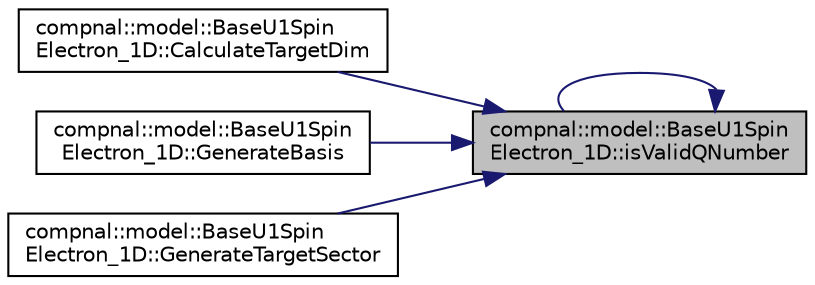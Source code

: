 digraph "compnal::model::BaseU1SpinElectron_1D::isValidQNumber"
{
 // INTERACTIVE_SVG=YES
 // LATEX_PDF_SIZE
  edge [fontname="Helvetica",fontsize="10",labelfontname="Helvetica",labelfontsize="10"];
  node [fontname="Helvetica",fontsize="10",shape=record];
  rankdir="RL";
  Node1 [label="compnal::model::BaseU1Spin\lElectron_1D::isValidQNumber",height=0.2,width=0.4,color="black", fillcolor="grey75", style="filled", fontcolor="black",tooltip="Check if there is a subspace specified by the input quantum numbers."];
  Node1 -> Node2 [dir="back",color="midnightblue",fontsize="10",style="solid",fontname="Helvetica"];
  Node2 [label="compnal::model::BaseU1Spin\lElectron_1D::CalculateTargetDim",height=0.2,width=0.4,color="black", fillcolor="white", style="filled",URL="$de/d75/classcompnal_1_1model_1_1_base_u1_spin_electron__1_d.html#ac34dd619368f7ff515c72c409fd0661e",tooltip="Calculate the dimension of the target Hilbert space specified by the system size ,..."];
  Node1 -> Node3 [dir="back",color="midnightblue",fontsize="10",style="solid",fontname="Helvetica"];
  Node3 [label="compnal::model::BaseU1Spin\lElectron_1D::GenerateBasis",height=0.2,width=0.4,color="black", fillcolor="white", style="filled",URL="$de/d75/classcompnal_1_1model_1_1_base_u1_spin_electron__1_d.html#a4584edb50a1940eeda09d1ce654c9bc0",tooltip="Generate bases of the target Hilbert space specified by the system size , the magnitude of the local ..."];
  Node1 -> Node4 [dir="back",color="midnightblue",fontsize="10",style="solid",fontname="Helvetica"];
  Node4 [label="compnal::model::BaseU1Spin\lElectron_1D::GenerateTargetSector",height=0.2,width=0.4,color="black", fillcolor="white", style="filled",URL="$de/d75/classcompnal_1_1model_1_1_base_u1_spin_electron__1_d.html#a62dd65b1c316662158ac2cd40f1b4efc",tooltip="Calculate the quantum numbers of excited states that appear when calculating the correlation function..."];
  Node1 -> Node1 [dir="back",color="midnightblue",fontsize="10",style="solid",fontname="Helvetica"];
}
